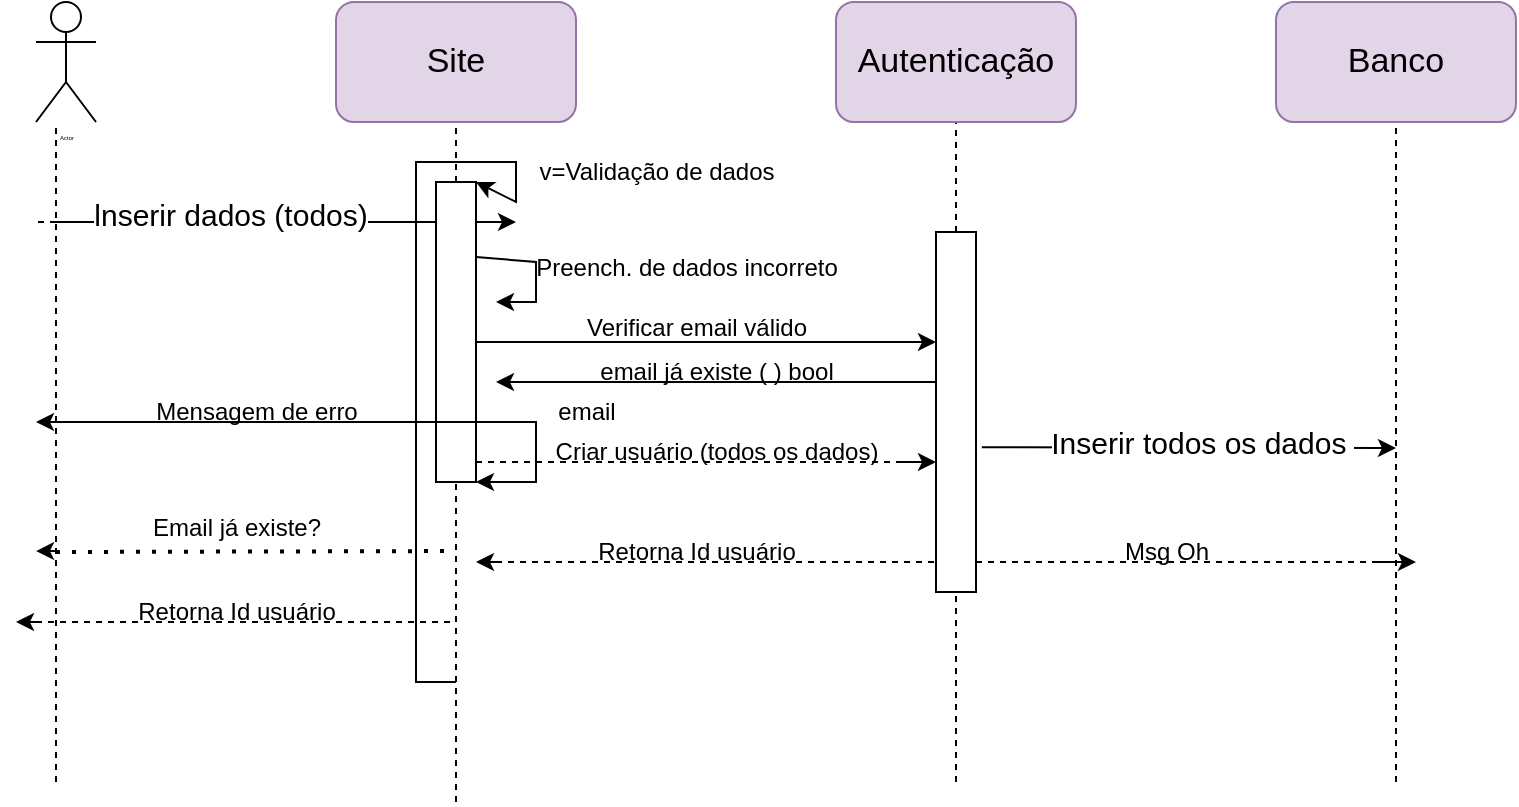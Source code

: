 <mxfile version="24.7.17">
  <diagram id="C5RBs43oDa-KdzZeNtuy" name="Page-1">
    <mxGraphModel dx="1827" dy="2868" grid="1" gridSize="10" guides="1" tooltips="1" connect="1" arrows="1" fold="1" page="1" pageScale="1" pageWidth="827" pageHeight="1169" math="0" shadow="0">
      <root>
        <mxCell id="WIyWlLk6GJQsqaUBKTNV-0" />
        <mxCell id="WIyWlLk6GJQsqaUBKTNV-1" parent="WIyWlLk6GJQsqaUBKTNV-0" />
        <mxCell id="t5PSZjo052H7of48spJG-6" value="" style="endArrow=none;dashed=1;html=1;rounded=0;" edge="1" parent="WIyWlLk6GJQsqaUBKTNV-1">
          <mxGeometry width="50" height="50" relative="1" as="geometry">
            <mxPoint x="-760" y="-1840" as="sourcePoint" />
            <mxPoint x="-760" y="-2170" as="targetPoint" />
          </mxGeometry>
        </mxCell>
        <mxCell id="t5PSZjo052H7of48spJG-7" value="" style="endArrow=none;dashed=1;html=1;rounded=0;" edge="1" parent="WIyWlLk6GJQsqaUBKTNV-1">
          <mxGeometry width="50" height="50" relative="1" as="geometry">
            <mxPoint x="-90" y="-1840" as="sourcePoint" />
            <mxPoint x="-90" y="-2170" as="targetPoint" />
          </mxGeometry>
        </mxCell>
        <mxCell id="t5PSZjo052H7of48spJG-8" value="&lt;font style=&quot;vertical-align: inherit; font-size: 17px;&quot;&gt;&lt;font style=&quot;vertical-align: inherit; font-size: 17px;&quot;&gt;Banco&lt;/font&gt;&lt;/font&gt;" style="rounded=1;whiteSpace=wrap;html=1;fontSize=17;fillColor=#e1d5e7;strokeColor=#9673a6;" vertex="1" parent="WIyWlLk6GJQsqaUBKTNV-1">
          <mxGeometry x="-150" y="-2230" width="120" height="60" as="geometry" />
        </mxCell>
        <mxCell id="t5PSZjo052H7of48spJG-15" value="" style="endArrow=none;dashed=1;html=1;rounded=0;" edge="1" parent="WIyWlLk6GJQsqaUBKTNV-1" source="t5PSZjo052H7of48spJG-32">
          <mxGeometry width="50" height="50" relative="1" as="geometry">
            <mxPoint x="-310" y="-1840" as="sourcePoint" />
            <mxPoint x="-310" y="-2170" as="targetPoint" />
          </mxGeometry>
        </mxCell>
        <mxCell id="t5PSZjo052H7of48spJG-16" value="&lt;font style=&quot;vertical-align: inherit; font-size: 17px;&quot;&gt;&lt;font style=&quot;vertical-align: inherit; font-size: 17px;&quot;&gt;&lt;font style=&quot;vertical-align: inherit;&quot;&gt;&lt;font style=&quot;vertical-align: inherit;&quot;&gt;&lt;font style=&quot;vertical-align: inherit;&quot;&gt;&lt;font style=&quot;vertical-align: inherit;&quot;&gt;Autenticação&lt;/font&gt;&lt;/font&gt;&lt;/font&gt;&lt;/font&gt;&lt;/font&gt;&lt;/font&gt;" style="rounded=1;whiteSpace=wrap;html=1;fontSize=17;fillColor=#e1d5e7;strokeColor=#9673a6;" vertex="1" parent="WIyWlLk6GJQsqaUBKTNV-1">
          <mxGeometry x="-370" y="-2230" width="120" height="60" as="geometry" />
        </mxCell>
        <mxCell id="t5PSZjo052H7of48spJG-18" value="" style="endArrow=none;dashed=1;html=1;rounded=0;" edge="1" parent="WIyWlLk6GJQsqaUBKTNV-1" source="t5PSZjo052H7of48spJG-30">
          <mxGeometry width="50" height="50" relative="1" as="geometry">
            <mxPoint x="-560" y="-1830" as="sourcePoint" />
            <mxPoint x="-560" y="-2170" as="targetPoint" />
          </mxGeometry>
        </mxCell>
        <mxCell id="t5PSZjo052H7of48spJG-19" value="&lt;font style=&quot;vertical-align: inherit;&quot;&gt;&lt;font style=&quot;vertical-align: inherit; font-size: 17px;&quot;&gt;Site&lt;/font&gt;&lt;/font&gt;" style="rounded=1;whiteSpace=wrap;html=1;fillColor=#e1d5e7;strokeColor=#9673a6;" vertex="1" parent="WIyWlLk6GJQsqaUBKTNV-1">
          <mxGeometry x="-620" y="-2230" width="120" height="60" as="geometry" />
        </mxCell>
        <mxCell id="t5PSZjo052H7of48spJG-21" value="" style="endArrow=classic;html=1;rounded=0;" edge="1" parent="WIyWlLk6GJQsqaUBKTNV-1">
          <mxGeometry width="50" height="50" relative="1" as="geometry">
            <mxPoint x="-760" y="-2120" as="sourcePoint" />
            <mxPoint x="-530" y="-2120" as="targetPoint" />
          </mxGeometry>
        </mxCell>
        <mxCell id="t5PSZjo052H7of48spJG-22" value="" style="endArrow=none;dashed=1;html=1;rounded=0;" edge="1" parent="WIyWlLk6GJQsqaUBKTNV-1">
          <mxGeometry width="50" height="50" relative="1" as="geometry">
            <mxPoint x="-550" y="-2120" as="sourcePoint" />
            <mxPoint x="-770" y="-2120" as="targetPoint" />
          </mxGeometry>
        </mxCell>
        <mxCell id="t5PSZjo052H7of48spJG-24" value="&lt;font style=&quot;vertical-align: inherit;&quot;&gt;&lt;font style=&quot;vertical-align: inherit; font-size: 15px;&quot;&gt;&lt;font style=&quot;vertical-align: inherit;&quot;&gt;&lt;font style=&quot;vertical-align: inherit;&quot;&gt;&lt;font style=&quot;vertical-align: inherit;&quot;&gt;&lt;font style=&quot;vertical-align: inherit;&quot;&gt;&lt;font style=&quot;vertical-align: inherit;&quot;&gt;&lt;font style=&quot;vertical-align: inherit;&quot;&gt;lnserir dados (todos)&lt;/font&gt;&lt;/font&gt;&lt;/font&gt;&lt;/font&gt;&lt;/font&gt;&lt;/font&gt;&lt;/font&gt;&lt;/font&gt;" style="edgeLabel;html=1;align=center;verticalAlign=middle;resizable=0;points=[];" vertex="1" connectable="0" parent="t5PSZjo052H7of48spJG-22">
          <mxGeometry x="0.116" y="-4" relative="1" as="geometry">
            <mxPoint as="offset" />
          </mxGeometry>
        </mxCell>
        <mxCell id="t5PSZjo052H7of48spJG-25" value="" style="endArrow=classic;html=1;rounded=0;" edge="1" parent="WIyWlLk6GJQsqaUBKTNV-1">
          <mxGeometry width="50" height="50" relative="1" as="geometry">
            <mxPoint x="-560" y="-2020" as="sourcePoint" />
            <mxPoint x="-770" y="-2020" as="targetPoint" />
          </mxGeometry>
        </mxCell>
        <mxCell id="t5PSZjo052H7of48spJG-27" value="&lt;font style=&quot;vertical-align: inherit;&quot;&gt;&lt;font style=&quot;vertical-align: inherit;&quot;&gt;Mensagem de erro&lt;/font&gt;&lt;/font&gt;" style="text;html=1;align=center;verticalAlign=middle;resizable=0;points=[];autosize=1;strokeColor=none;fillColor=none;" vertex="1" parent="WIyWlLk6GJQsqaUBKTNV-1">
          <mxGeometry x="-720" y="-2040" width="120" height="30" as="geometry" />
        </mxCell>
        <mxCell id="t5PSZjo052H7of48spJG-31" value="" style="endArrow=none;dashed=1;html=1;rounded=0;" edge="1" parent="WIyWlLk6GJQsqaUBKTNV-1" target="t5PSZjo052H7of48spJG-30">
          <mxGeometry width="50" height="50" relative="1" as="geometry">
            <mxPoint x="-560" y="-1830" as="sourcePoint" />
            <mxPoint x="-560" y="-2170" as="targetPoint" />
          </mxGeometry>
        </mxCell>
        <mxCell id="t5PSZjo052H7of48spJG-30" value="" style="rounded=0;whiteSpace=wrap;html=1;" vertex="1" parent="WIyWlLk6GJQsqaUBKTNV-1">
          <mxGeometry x="-570" y="-2140" width="20" height="150" as="geometry" />
        </mxCell>
        <mxCell id="t5PSZjo052H7of48spJG-33" value="" style="endArrow=none;dashed=1;html=1;rounded=0;" edge="1" parent="WIyWlLk6GJQsqaUBKTNV-1" target="t5PSZjo052H7of48spJG-32">
          <mxGeometry width="50" height="50" relative="1" as="geometry">
            <mxPoint x="-310" y="-1840" as="sourcePoint" />
            <mxPoint x="-310" y="-2170" as="targetPoint" />
          </mxGeometry>
        </mxCell>
        <mxCell id="t5PSZjo052H7of48spJG-32" value="" style="rounded=0;whiteSpace=wrap;html=1;" vertex="1" parent="WIyWlLk6GJQsqaUBKTNV-1">
          <mxGeometry x="-320" y="-2115" width="20" height="180" as="geometry" />
        </mxCell>
        <mxCell id="t5PSZjo052H7of48spJG-34" value="" style="endArrow=classic;html=1;rounded=0;exitX=1.145;exitY=0.598;exitDx=0;exitDy=0;exitPerimeter=0;" edge="1" parent="WIyWlLk6GJQsqaUBKTNV-1" source="t5PSZjo052H7of48spJG-32">
          <mxGeometry width="50" height="50" relative="1" as="geometry">
            <mxPoint x="-220" y="-2000" as="sourcePoint" />
            <mxPoint x="-90" y="-2007" as="targetPoint" />
          </mxGeometry>
        </mxCell>
        <mxCell id="t5PSZjo052H7of48spJG-35" value="&lt;font style=&quot;vertical-align: inherit;&quot;&gt;&lt;font style=&quot;vertical-align: inherit; font-size: 15px;&quot;&gt;Inserir todos os dados&amp;nbsp;&lt;/font&gt;&lt;/font&gt;" style="edgeLabel;html=1;align=center;verticalAlign=middle;resizable=0;points=[];" vertex="1" connectable="0" parent="t5PSZjo052H7of48spJG-34">
          <mxGeometry x="0.058" y="3" relative="1" as="geometry">
            <mxPoint as="offset" />
          </mxGeometry>
        </mxCell>
        <mxCell id="t5PSZjo052H7of48spJG-36" value="" style="endArrow=none;dashed=1;html=1;rounded=0;" edge="1" parent="WIyWlLk6GJQsqaUBKTNV-1">
          <mxGeometry width="50" height="50" relative="1" as="geometry">
            <mxPoint x="-300" y="-1950" as="sourcePoint" />
            <mxPoint x="-90" y="-1950" as="targetPoint" />
          </mxGeometry>
        </mxCell>
        <mxCell id="t5PSZjo052H7of48spJG-37" value="" style="endArrow=classic;html=1;rounded=0;" edge="1" parent="WIyWlLk6GJQsqaUBKTNV-1">
          <mxGeometry width="50" height="50" relative="1" as="geometry">
            <mxPoint x="-100" y="-1950" as="sourcePoint" />
            <mxPoint x="-80" y="-1950" as="targetPoint" />
          </mxGeometry>
        </mxCell>
        <mxCell id="t5PSZjo052H7of48spJG-38" value="Msg Oh" style="text;html=1;align=center;verticalAlign=middle;resizable=0;points=[];autosize=1;strokeColor=none;fillColor=none;" vertex="1" parent="WIyWlLk6GJQsqaUBKTNV-1">
          <mxGeometry x="-240" y="-1970" width="70" height="30" as="geometry" />
        </mxCell>
        <mxCell id="t5PSZjo052H7of48spJG-39" value="" style="endArrow=none;dashed=1;html=1;rounded=0;" edge="1" parent="WIyWlLk6GJQsqaUBKTNV-1">
          <mxGeometry width="50" height="50" relative="1" as="geometry">
            <mxPoint x="-540" y="-1950" as="sourcePoint" />
            <mxPoint x="-320" y="-1950" as="targetPoint" />
          </mxGeometry>
        </mxCell>
        <mxCell id="t5PSZjo052H7of48spJG-40" value="" style="endArrow=classic;html=1;rounded=0;" edge="1" parent="WIyWlLk6GJQsqaUBKTNV-1">
          <mxGeometry width="50" height="50" relative="1" as="geometry">
            <mxPoint x="-540" y="-1950" as="sourcePoint" />
            <mxPoint x="-550" y="-1950" as="targetPoint" />
          </mxGeometry>
        </mxCell>
        <mxCell id="t5PSZjo052H7of48spJG-41" value="Retorna Id usuário" style="text;html=1;align=center;verticalAlign=middle;resizable=0;points=[];autosize=1;strokeColor=none;fillColor=none;" vertex="1" parent="WIyWlLk6GJQsqaUBKTNV-1">
          <mxGeometry x="-500" y="-1970" width="120" height="30" as="geometry" />
        </mxCell>
        <mxCell id="t5PSZjo052H7of48spJG-43" value="" style="endArrow=none;dashed=1;html=1;rounded=0;" edge="1" parent="WIyWlLk6GJQsqaUBKTNV-1">
          <mxGeometry width="50" height="50" relative="1" as="geometry">
            <mxPoint x="-550" y="-2000" as="sourcePoint" />
            <mxPoint x="-330" y="-2000" as="targetPoint" />
          </mxGeometry>
        </mxCell>
        <mxCell id="t5PSZjo052H7of48spJG-44" value="" style="endArrow=classic;html=1;rounded=0;" edge="1" parent="WIyWlLk6GJQsqaUBKTNV-1">
          <mxGeometry width="50" height="50" relative="1" as="geometry">
            <mxPoint x="-340" y="-2000" as="sourcePoint" />
            <mxPoint x="-320" y="-2000" as="targetPoint" />
          </mxGeometry>
        </mxCell>
        <mxCell id="t5PSZjo052H7of48spJG-45" value="" style="endArrow=classic;html=1;rounded=0;entryX=1;entryY=0;entryDx=0;entryDy=0;" edge="1" parent="WIyWlLk6GJQsqaUBKTNV-1" target="t5PSZjo052H7of48spJG-30">
          <mxGeometry width="50" height="50" relative="1" as="geometry">
            <mxPoint x="-560" y="-1890" as="sourcePoint" />
            <mxPoint x="-530" y="-2130" as="targetPoint" />
            <Array as="points">
              <mxPoint x="-580" y="-1890" />
              <mxPoint x="-580" y="-2000" />
              <mxPoint x="-580" y="-2150" />
              <mxPoint x="-530" y="-2150" />
              <mxPoint x="-530" y="-2140" />
              <mxPoint x="-530" y="-2130" />
            </Array>
          </mxGeometry>
        </mxCell>
        <mxCell id="t5PSZjo052H7of48spJG-46" value="" style="endArrow=classic;html=1;rounded=0;" edge="1" parent="WIyWlLk6GJQsqaUBKTNV-1">
          <mxGeometry width="50" height="50" relative="1" as="geometry">
            <mxPoint x="-770" y="-1920" as="sourcePoint" />
            <mxPoint x="-780" y="-1920" as="targetPoint" />
          </mxGeometry>
        </mxCell>
        <mxCell id="t5PSZjo052H7of48spJG-47" value="Retorna Id usuário" style="text;html=1;align=center;verticalAlign=middle;resizable=0;points=[];autosize=1;strokeColor=none;fillColor=none;" vertex="1" parent="WIyWlLk6GJQsqaUBKTNV-1">
          <mxGeometry x="-730" y="-1940" width="120" height="30" as="geometry" />
        </mxCell>
        <mxCell id="t5PSZjo052H7of48spJG-48" value="" style="endArrow=none;dashed=1;html=1;rounded=0;" edge="1" parent="WIyWlLk6GJQsqaUBKTNV-1">
          <mxGeometry width="50" height="50" relative="1" as="geometry">
            <mxPoint x="-770" y="-1920" as="sourcePoint" />
            <mxPoint x="-560" y="-1920" as="targetPoint" />
            <Array as="points" />
          </mxGeometry>
        </mxCell>
        <mxCell id="t5PSZjo052H7of48spJG-49" value="v=Validação de dados" style="text;html=1;align=center;verticalAlign=middle;resizable=0;points=[];autosize=1;strokeColor=none;fillColor=none;" vertex="1" parent="WIyWlLk6GJQsqaUBKTNV-1">
          <mxGeometry x="-530" y="-2160" width="140" height="30" as="geometry" />
        </mxCell>
        <mxCell id="t5PSZjo052H7of48spJG-51" value="" style="endArrow=classic;html=1;rounded=0;" edge="1" parent="WIyWlLk6GJQsqaUBKTNV-1">
          <mxGeometry width="50" height="50" relative="1" as="geometry">
            <mxPoint x="-570" y="-2020" as="sourcePoint" />
            <mxPoint x="-550" y="-1990" as="targetPoint" />
            <Array as="points">
              <mxPoint x="-520" y="-2020" />
              <mxPoint x="-520" y="-1990" />
            </Array>
          </mxGeometry>
        </mxCell>
        <mxCell id="t5PSZjo052H7of48spJG-52" value="Criar usuário (todos os dados)" style="text;html=1;align=center;verticalAlign=middle;resizable=0;points=[];autosize=1;strokeColor=none;fillColor=none;" vertex="1" parent="WIyWlLk6GJQsqaUBKTNV-1">
          <mxGeometry x="-520" y="-2020" width="180" height="30" as="geometry" />
        </mxCell>
        <mxCell id="t5PSZjo052H7of48spJG-53" value="email" style="text;html=1;align=center;verticalAlign=middle;resizable=0;points=[];autosize=1;strokeColor=none;fillColor=none;" vertex="1" parent="WIyWlLk6GJQsqaUBKTNV-1">
          <mxGeometry x="-520" y="-2040" width="50" height="30" as="geometry" />
        </mxCell>
        <mxCell id="t5PSZjo052H7of48spJG-54" value="" style="endArrow=classic;html=1;rounded=0;exitX=0;exitY=0.417;exitDx=0;exitDy=0;exitPerimeter=0;" edge="1" parent="WIyWlLk6GJQsqaUBKTNV-1" source="t5PSZjo052H7of48spJG-32">
          <mxGeometry width="50" height="50" relative="1" as="geometry">
            <mxPoint x="-470" y="-2050" as="sourcePoint" />
            <mxPoint x="-540" y="-2040" as="targetPoint" />
          </mxGeometry>
        </mxCell>
        <mxCell id="t5PSZjo052H7of48spJG-56" value="email já existe ( ) bool" style="text;html=1;align=center;verticalAlign=middle;resizable=0;points=[];autosize=1;strokeColor=none;fillColor=none;" vertex="1" parent="WIyWlLk6GJQsqaUBKTNV-1">
          <mxGeometry x="-500" y="-2060" width="140" height="30" as="geometry" />
        </mxCell>
        <mxCell id="t5PSZjo052H7of48spJG-58" value="Actor" style="shape=umlActor;verticalLabelPosition=bottom;verticalAlign=top;html=1;outlineConnect=0;fontSize=3;" vertex="1" parent="WIyWlLk6GJQsqaUBKTNV-1">
          <mxGeometry x="-770" y="-2230" width="30" height="60" as="geometry" />
        </mxCell>
        <mxCell id="t5PSZjo052H7of48spJG-59" value="" style="endArrow=classic;html=1;rounded=0;exitX=1;exitY=0.25;exitDx=0;exitDy=0;" edge="1" parent="WIyWlLk6GJQsqaUBKTNV-1" source="t5PSZjo052H7of48spJG-30">
          <mxGeometry width="50" height="50" relative="1" as="geometry">
            <mxPoint x="-490" y="-2080" as="sourcePoint" />
            <mxPoint x="-540" y="-2080" as="targetPoint" />
            <Array as="points">
              <mxPoint x="-520" y="-2100" />
              <mxPoint x="-520" y="-2080" />
            </Array>
          </mxGeometry>
        </mxCell>
        <mxCell id="t5PSZjo052H7of48spJG-60" value="Preench. de dados incorreto" style="text;html=1;align=center;verticalAlign=middle;resizable=0;points=[];autosize=1;strokeColor=none;fillColor=none;" vertex="1" parent="WIyWlLk6GJQsqaUBKTNV-1">
          <mxGeometry x="-530" y="-2112" width="170" height="30" as="geometry" />
        </mxCell>
        <mxCell id="t5PSZjo052H7of48spJG-62" value="" style="endArrow=classic;html=1;rounded=0;" edge="1" parent="WIyWlLk6GJQsqaUBKTNV-1">
          <mxGeometry width="50" height="50" relative="1" as="geometry">
            <mxPoint x="-550" y="-2060" as="sourcePoint" />
            <mxPoint x="-320" y="-2060" as="targetPoint" />
          </mxGeometry>
        </mxCell>
        <mxCell id="t5PSZjo052H7of48spJG-63" value="Verificar email válido" style="text;html=1;align=center;verticalAlign=middle;resizable=0;points=[];autosize=1;strokeColor=none;fillColor=none;" vertex="1" parent="WIyWlLk6GJQsqaUBKTNV-1">
          <mxGeometry x="-505" y="-2082" width="130" height="30" as="geometry" />
        </mxCell>
        <mxCell id="t5PSZjo052H7of48spJG-64" value="" style="endArrow=none;dashed=1;html=1;dashPattern=1 3;strokeWidth=2;rounded=0;" edge="1" parent="WIyWlLk6GJQsqaUBKTNV-1">
          <mxGeometry width="50" height="50" relative="1" as="geometry">
            <mxPoint x="-760" y="-1955" as="sourcePoint" />
            <mxPoint x="-560" y="-1955.48" as="targetPoint" />
          </mxGeometry>
        </mxCell>
        <mxCell id="t5PSZjo052H7of48spJG-65" value="Email já existe?" style="text;html=1;align=center;verticalAlign=middle;resizable=0;points=[];autosize=1;strokeColor=none;fillColor=none;" vertex="1" parent="WIyWlLk6GJQsqaUBKTNV-1">
          <mxGeometry x="-725" y="-1982" width="110" height="30" as="geometry" />
        </mxCell>
        <mxCell id="t5PSZjo052H7of48spJG-66" value="" style="endArrow=classic;html=1;rounded=0;" edge="1" parent="WIyWlLk6GJQsqaUBKTNV-1">
          <mxGeometry width="50" height="50" relative="1" as="geometry">
            <mxPoint x="-760" y="-1955.48" as="sourcePoint" />
            <mxPoint x="-770" y="-1955.48" as="targetPoint" />
          </mxGeometry>
        </mxCell>
      </root>
    </mxGraphModel>
  </diagram>
</mxfile>

